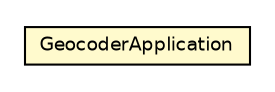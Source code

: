#!/usr/local/bin/dot
#
# Class diagram 
# Generated by UMLGraph version R5_6 (http://www.umlgraph.org/)
#

digraph G {
	edge [fontname="Helvetica",fontsize=10,labelfontname="Helvetica",labelfontsize=10];
	node [fontname="Helvetica",fontsize=10,shape=plaintext];
	nodesep=0.25;
	ranksep=0.5;
	// net.ljcomputing.geocoder.GeocoderApplication
	c59 [label=<<table title="net.ljcomputing.geocoder.GeocoderApplication" border="0" cellborder="1" cellspacing="0" cellpadding="2" port="p" bgcolor="lemonChiffon" href="./GeocoderApplication.html">
		<tr><td><table border="0" cellspacing="0" cellpadding="1">
<tr><td align="center" balign="center"> GeocoderApplication </td></tr>
		</table></td></tr>
		</table>>, URL="./GeocoderApplication.html", fontname="Helvetica", fontcolor="black", fontsize=9.0];
}

